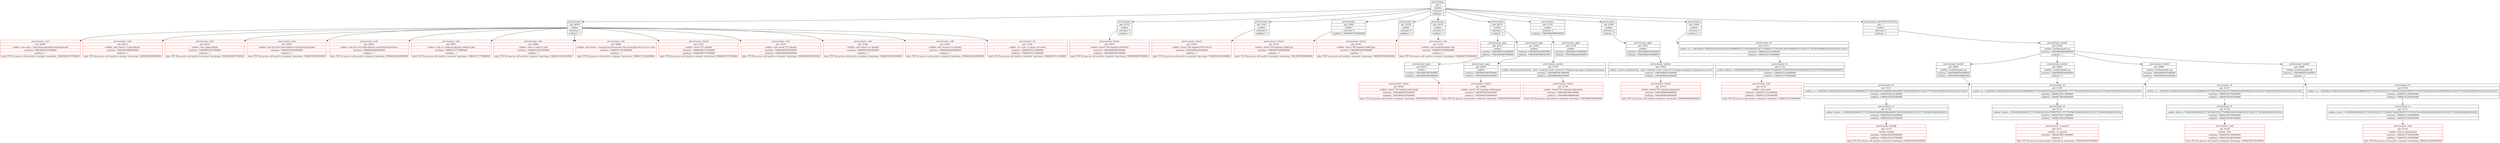 digraph graph1 {
node [shape = record];
table4 [label = "{<head>processname: sudo | pid: 26208 | cmdline: sudo wget -c http://lamp.phpstudy.net/phpstudy.bin | starttime: 1586399410197000000 | enddtime: -1 | label: PT6 The process call sensitive command. timestamp: 1586399410197000000}", color = red];
table3 [label = "{<head>processname:  | pid: 26076 | cmdline:  | starttime: 0 | enddtime: -1}"];
table0 [label = "{<head>processname:  | pid: 0 | cmdline:  | starttime: 0 | enddtime: -1}"];
table51 [label = "{<head>processname: sudo | pid: 26214 | cmdline: sudo chmod +x phpstudy.bin | starttime: 1586399418904000000 | enddtime: -1 | label: PT6 The process call sensitive command. timestamp: 1586399418904000000}", color = red];
table60 [label = "{<head>processname: sudo | pid: 26219 | cmdline: sudo ./phpstudy.bin | starttime: 1586399432537000000 | enddtime: -1 | label: PT6 The process call sensitive command. timestamp: 1586399432537000000}", color = red];
table15176 [label = "{<head>processname: sudo | pid: 30927 | cmdline: sudo git clone https://github.com/c0ny1/upload-labs | starttime: 1586401851650000000 | enddtime: -1 | label: PT6 The process call sensitive command. timestamp: 1586401851650000000}", color = red];
table15178 [label = "{<head>processname: sudo | pid: 30939 | cmdline: sudo git clone https://github.com/ethicalhack3r/dvwa | starttime: 1586402054049000000 | enddtime: -1 | label: PT6 The process call sensitive command. timestamp: 1586402054049000000}", color = red];
table15201 [label = "{<head>processname: sudo | pid: 30977 | cmdline: sudo mv config.inc.php.dist config.inc.php | starttime: 1586402137778000000 | enddtime: -1 | label: PT6 The process call sensitive command. timestamp: 1586402137778000000}", color = red];
table15210 [label = "{<head>processname: sudo | pid: 30988 | cmdline: sudo vi config.inc.php | starttime: 1586402142310000000 | enddtime: -1 | label: PT6 The process call sensitive command. timestamp: 1586402142310000000}", color = red];
table15212 [label = "{<head>processname: sudo | pid: 30990 | cmdline: sudo chown -r mysql.mysql backup data log mysql phpstudy.sh server www | starttime: 1586402172924000000 | enddtime: -1 | label: PT6 The process call sensitive command. timestamp: 1586402172924000000}", color = red];
table15245 [label = "{<head>processname: chmod | pid: 31031 | cmdline: chmod 755 uploads/ | starttime: 1586402897127000000 | enddtime: 1586402897127000000 | label: PT6 The process call sensitive command. timestamp: 1586402897127000000}", color = red];
table2762 [label = "{<head>processname: sudo | pid: 31035 | cmdline: sudo chmod 755 uploads/ | starttime: 1586402903267000000 | enddtime: 1586399658829000000 | label: PT6 The process call sensitive command. timestamp: 1586402903267000000}", color = red];
table2764 [label = "{<head>processname: sudo | pid: 31044 | cmdline: sudo chmod +w uploads/ | starttime: 1586402915003000000 | enddtime: -1 | label: PT6 The process call sensitive command. timestamp: 1586402915003000000}", color = red];
table2768 [label = "{<head>processname: sudo | pid: 31047 | cmdline: sudo chmod a+w uploads/ | starttime: 1586402926623000000 | enddtime: -1 | label: PT6 The process call sensitive command. timestamp: 1586402926623000000}", color = red];
table15380 [label = "{<head>processname: cat | pid: 31239 | cmdline: cat .sudo_as_admin_successful | starttime: 1586405555112000000 | enddtime: 1586405555112000000 | label: PT6 The process call sensitive command. timestamp: 1586405555112000000}", color = red];
table3210 [label = "{<head>processname: chmod | pid: 31814 | cmdline: chmod 700 /tmp/tmp.zhi3h2ldrr | starttime: 1586399664897000000 | enddtime: 1586399664897000000 | label: PT6 The process call sensitive command. timestamp: 1586399664897000000}", color = red];
table3194 [label = "{<head>processname:  | pid: 31793 | cmdline:  | starttime: 0 | enddtime: -1}"];
table3242 [label = "{<head>processname: chmod | pid: 31858 | cmdline: chmod 700 /tmp/tmp.01lua3wo3r | starttime: 1586399665261000000 | enddtime: -1 | label: PT6 The process call sensitive command. timestamp: 1586399665261000000}", color = red];
table3227 [label = "{<head>processname:  | pid: 31837 | cmdline:  | starttime: 0 | enddtime: -1}"];
table3430 [label = "{<head>processname: chmod | pid: 32105 | cmdline: chmod 700 /tmp/tmp.cjtp6j1rpq | starttime: 1586399670548000000 | enddtime: -1 | label: PT6 The process call sensitive command. timestamp: 1586399670548000000}", color = red];
table3423 [label = "{<head>processname:  | pid: 32084 | cmdline:  | starttime: 0 | enddtime: 1586399670724000000}"];
table3460 [label = "{<head>processname: chmod | pid: 32149 | cmdline: chmod 700 /tmp/tmp.fxblfa7gep | starttime: 1586399670952000000 | enddtime: -1 | label: PT6 The process call sensitive command. timestamp: 1586399670952000000}", color = red];
table3450 [label = "{<head>processname:  | pid: 32128 | cmdline:  | starttime: 0 | enddtime: -1}"];
table15427 [label = "{<head>processname: sudo | pid: 31318 | cmdline: sudo spade/bin/spade stop | starttime: 1586408257209000000 | enddtime: -1 | label: PT6 The process call sensitive command. timestamp: 1586408257209000000}", color = red];
table15423 [label = "{<head>processname:  | pid: 26119 | cmdline:  | starttime: 0 | enddtime: -1}"];
table470 [label = "{<head>processname: chmod | pid: 26295 | cmdline: chmod 700 /tmp/tmp.la8zutuhdj | starttime: 1586399443555000000 | enddtime: 1586399443555000000 | label: PT6 The process call sensitive command. timestamp: 1586399443555000000}", color = red];
table426 [label = "{<head>processname: gpgv | pid: 26274 | cmdline:  | starttime: 1586399442907000000 | enddtime: 1586399443879000000}"];
table422 [label = "{<head>processname: gpgv | pid: 26273 | cmdline:  | starttime: 1586399442143000000 | enddtime: 1586399443879000000}"];
table421 [label = "{<head>processname:  | pid: 26272 | cmdline:  | starttime: 0 | enddtime: -1}"];
table545 [label = "{<head>processname: chmod | pid: 26384 | cmdline: chmod 700 /tmp/tmp.cw0denagtm | starttime: 1586399459765000000 | enddtime: 1586399459765000000 | label: PT6 The process call sensitive command. timestamp: 1586399459765000000}", color = red];
table524 [label = "{<head>processname: gpgv | pid: 26363 | cmdline:  | starttime: 1586399458497000000 | enddtime: 1586399460985000000}"];
table521 [label = "{<head>processname: gpgv | pid: 26362 | cmdline:  | starttime: 1586399458229000000 | enddtime: 1586399460985000000}"];
table3124 [label = "{<head>processname: chmod | pid: 31726 | cmdline: chmod 700 /tmp/tmp.u0qntsz4eb | starttime: 1586399663981000000 | enddtime: 1586399663989000000 | label: PT6 The process call sensitive command. timestamp: 1586399663981000000}", color = red];
table3102 [label = "{<head>processname: apt-key | pid: 31705 | cmdline: /bin/sh /usr/bin/apt-key --quiet --readonly verify --status-fd 3 /tmp/apt.sig.xuuqcw /tmp/apt.data.lrqnnx | starttime: 1586399663813000000 | enddtime: 1586399664081000000}"];
table3099 [label = "{<head>processname: gpgv | pid: 31704 | cmdline:  | starttime: 1586399663785000000 | enddtime: 1586399664081000000}"];
table3098 [label = "{<head>processname:  | pid: 31703 | cmdline:  | starttime: 0 | enddtime: 1586399665689000000}"];
table3339 [label = "{<head>processname: chmod | pid: 31973 | cmdline: chmod 700 /tmp/tmp.wjiopzohmc | starttime: 1586399669284000000 | enddtime: 1586399669284000000 | label: PT6 The process call sensitive command. timestamp: 1586399669284000000}", color = red];
table3318 [label = "{<head>processname: apt-key | pid: 31952 | cmdline: /bin/sh /usr/bin/apt-key --quiet --readonly verify --status-fd 3 /tmp/apt.sig.gh0y51 /tmp/apt.data.verrwf | starttime: 1586399669220000000 | enddtime: 1586399669316000000}"];
table3315 [label = "{<head>processname: gpgv | pid: 31951 | cmdline:  | starttime: 1586399669216000000 | enddtime: 1586399669316000000}"];
table3314 [label = "{<head>processname:  | pid: 31950 | cmdline:  | starttime: 0 | enddtime: -1}"];
table15330 [label = "{<head>processname: sudo | pid: 31135 | cmdline: sudo spade | starttime: 1586403321533000000 | enddtime: 1586403321593000000 | label: PT6 The process call sensitive command. timestamp: 1586403321533000000}", color = red];
table2810 [label = "{<head>processname: sh | pid: 31134 | cmdline: /bin/sh -c 6364202f686f6d652f73706164652f3b7375646f2073706164653b6563686f205b535d3b7077643b6563686f205b455d | starttime: 1586403321529000000 | enddtime: 1586403321593000000}"];
table15329 [label = "{<head>processname: sh | pid: 31133 | cmdline: sh -c 2f62696e2f7368202d632022636420222f686f6d652f73706164652f223b7375646f2073706164653b6563686f205b535d3b7077643b6563686f205b455d2220323e2631 | starttime: 1586403321525000000 | enddtime: 1586403321593000000}"];
table15227 [label = "{<head>processname:  | pid: 31000 | cmdline:  | starttime: 0 | enddtime: -1}"];
table15309 [label = "{<head>processname: ifconfig | pid: 31123 | cmdline: ifconfig | starttime: 1586403263245000000 | enddtime: 1586403263537000000 | label: PT6 The process call sensitive command. timestamp: 1586403263245000000}", color = red];
table15308 [label = "{<head>processname: sh | pid: 31122 | cmdline: /bin/sh -c 6364202f686f6d652f73706164652f3b6966636f6e6669673b6563686f205b535d3b7077643b6563686f205b455d | starttime: 1586403263245000000 | enddtime: 1586403263537000000}"];
table15307 [label = "{<head>processname: sh | pid: 31121 | cmdline: sh -c 2f62696e2f7368202d632022636420222f686f6d652f73706164652f223b6966636f6e6669673b6563686f205b535d3b7077643b6563686f205b455d2220323e2631 | starttime: 1586403263241000000 | enddtime: 1586403263537000000}"];
table2722 [label = "{<head>processname: mandb | pid: 30884 | cmdline: /usr/bin/mandb -pq | starttime: 1586399658365000000 | enddtime: 1586399658369000000}"];
table878 [label = "{<head>processname: mandb | pid: 27183 | cmdline: /usr/bin/mandb -pq | starttime: 1586399638000000000 | enddtime: -1}"];
table879 [label = "{<head>processname: parentNeverShowUp | pid: -1 | cmdline:  | starttime: 0 | enddtime: -1}"];
table2800 [label = "{<head>processname: vi_passwd | pid: 31111 | cmdline: ./vi_passwd | starttime: 1586403186114000000 | enddtime: -1 | label: PT2 The process read sensitive information. timestamp: 1586399410197000000}", color = red];
table2799 [label = "{<head>processname: sh | pid: 31110 | cmdline: /bin/sh -c 6364202f686f6d652f73706164652f3b2e2f76695f7061737377643b6563686f205b535d3b7077643b6563686f205b455d | starttime: 1586403186114000000 | enddtime: 1586403186162000000}"];
table2798 [label = "{<head>processname: sh | pid: 31109 | cmdline: sh -c 2f62696e2f7368202d632022636420222f686f6d652f73706164652f223b2e2f76695f7061737377643b6563686f205b535d3b7077643b6563686f205b455d2220323e2631 | starttime: 1586403186114000000 | enddtime: 1586403186162000000}"];
table2724 [label = "{<head>processname: mandb | pid: 30886 | cmdline: /usr/bin/mandb -pq | starttime: 1586399658369000000 | enddtime: -1}"];
table2807 [label = "{<head>processname: sudo | pid: 31129 | cmdline: sudo | starttime: 1586403301785000000 | enddtime: 1586403301801000000 | label: PT6 The process call sensitive command. timestamp: 1586403301785000000}", color = red];
table2805 [label = "{<head>processname: sh | pid: 31128 | cmdline: /bin/sh -c 6364202f686f6d652f73706164652f3b7375646f203b6563686f205b535d3b7077643b6563686f205b455d | starttime: 1586403301785000000 | enddtime: 1586403301801000000}"];
table15324 [label = "{<head>processname: sh | pid: 31127 | cmdline: sh -c 2f62696e2f7368202d632022636420222f686f6d652f73706164652f223b7375646f203b6563686f205b535d3b7077643b6563686f205b455d2220323e2631 | starttime: 1586403301781000000 | enddtime: 1586403301801000000}"];
table2747 [label = "{<head>processname: mandb | pid: 30997 | cmdline: /usr/bin/mandb -pq | starttime: 1586399658781000000 | enddtime: 1586399658781000000}"];
table15326 [label = "{<head>processname: sudo | pid: 31132 | cmdline: sudo rm phpstudy.bin | starttime: 1586403312493000000 | enddtime: 1586403312505000000 | label: PT6 The process call sensitive command. timestamp: 1586403312493000000}", color = red];
table2809 [label = "{<head>processname: sh | pid: 31131 | cmdline: /bin/sh -c 6364202f686f6d652f73706164652f3b7375646f20726d2070687073747564792e62696e3b6563686f205b535d3b7077643b6563686f205b455d | starttime: 1586403312493000000 | enddtime: 1586403312505000000}"];
table2808 [label = "{<head>processname: sh | pid: 31130 | cmdline: sh -c 2f62696e2f7368202d632022636420222f686f6d652f73706164652f223b7375646f20726d2070687073747564792e62696e3b6563686f205b535d3b7077643b6563686f205b455d2220323e2631 | starttime: 1586403312493000000 | enddtime: 1586403312505000000}"];
table2748 [label = "{<head>processname: mandb | pid: 30998 | cmdline: /usr/bin/mandb -pq | starttime: 1586399658781000000 | enddtime: -1}"];
table3 -> table4: head;
table3 -> table51: head;
table3 -> table60: head;
table3 -> table15176: head;
table3 -> table15178: head;
table3 -> table15201: head;
table3 -> table15210: head;
table3 -> table15212: head;
table3 -> table15245: head;
table3 -> table2762: head;
table3 -> table2764: head;
table3 -> table2768: head;
table3 -> table15380: head;
table0 -> table3: head;
table0 -> table421: head;
table0 -> table879: head;
table0 -> table3098: head;
table0 -> table3194: head;
table0 -> table3227: head;
table0 -> table3314: head;
table0 -> table3423: head;
table0 -> table3450: head;
table0 -> table15227: head;
table0 -> table15423: head;
table3194 -> table3210: head;
table3227 -> table3242: head;
table3423 -> table3430: head;
table3450 -> table3460: head;
table15423 -> table15427: head;
table426 -> table470: head;
table422 -> table426: head;
table421 -> table422: head;
table421 -> table521: head;
table524 -> table545: head;
table521 -> table524: head;
table3102 -> table3124: head;
table3099 -> table3102: head;
table3098 -> table3099: head;
table3318 -> table3339: head;
table3315 -> table3318: head;
table3314 -> table3315: head;
table2810 -> table15330: head;
table15329 -> table2810: head;
table15227 -> table15329: head;
table15308 -> table15309: head;
table15307 -> table15308: head;
table2722 -> table15307: head;
table878 -> table2722: head;
table878 -> table2724: head;
table878 -> table2747: head;
table878 -> table2748: head;
table879 -> table878: head;
table2799 -> table2800: head;
table2798 -> table2799: head;
table2724 -> table2798: head;
table2805 -> table2807: head;
table15324 -> table2805: head;
table2747 -> table15324: head;
table2809 -> table15326: head;
table2808 -> table2809: head;
table2748 -> table2808: head;
}
